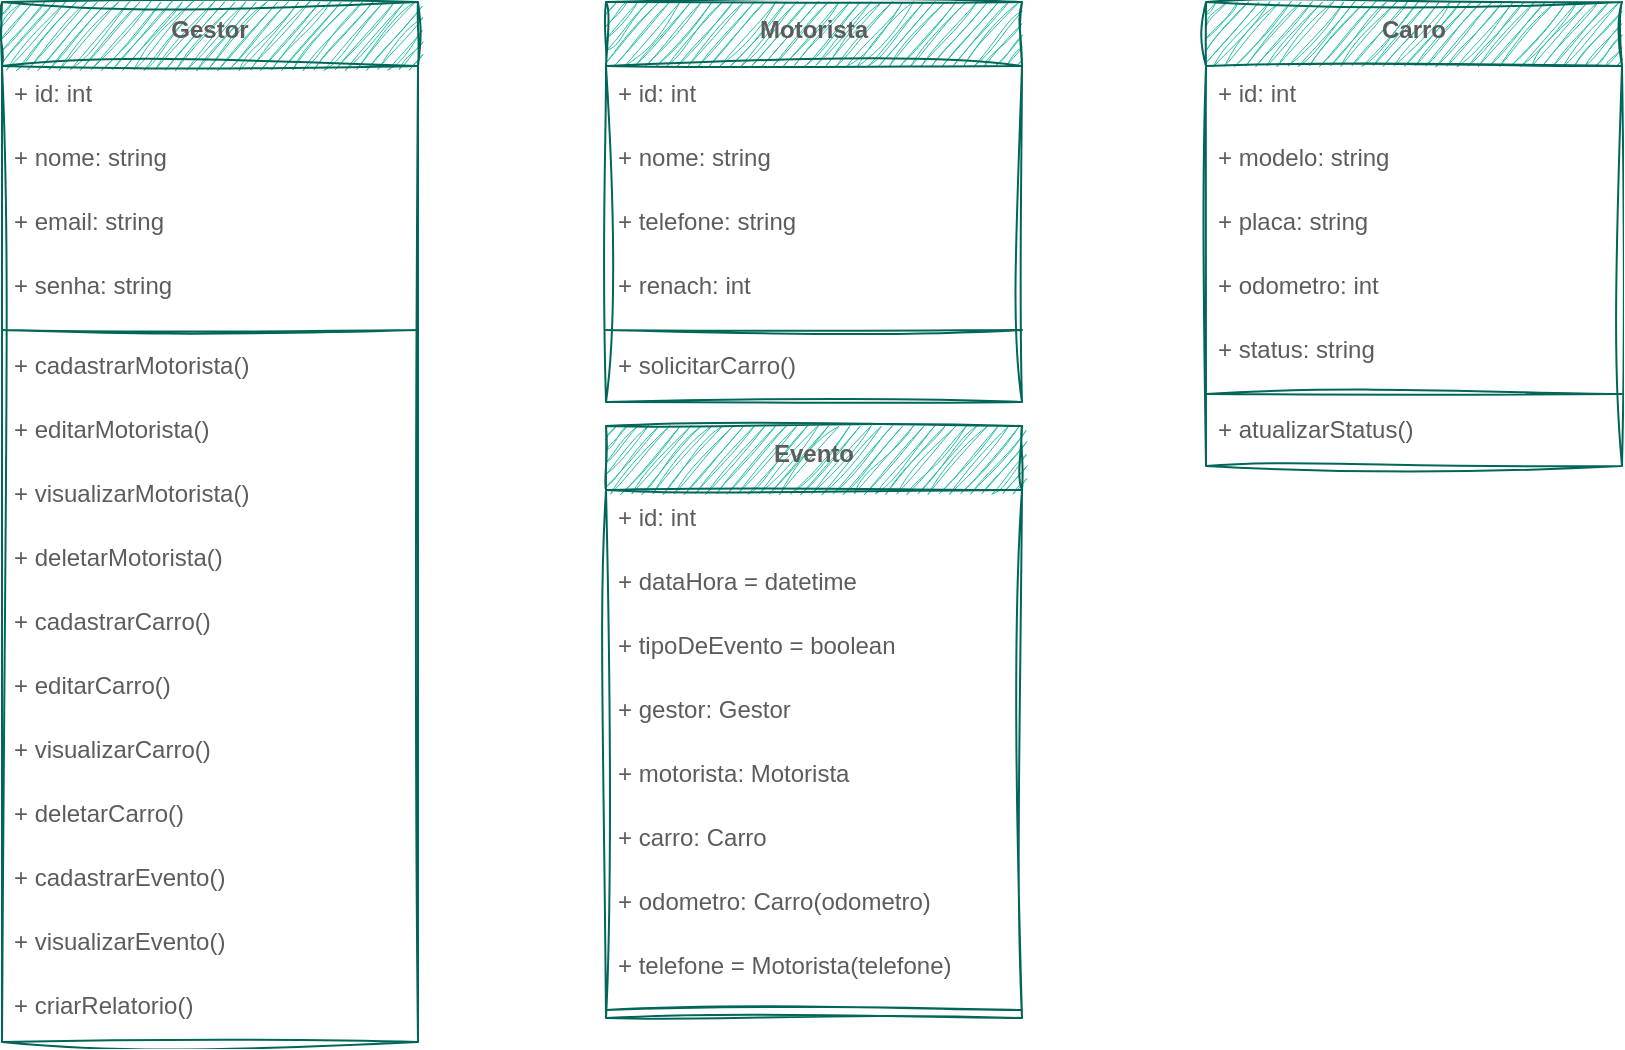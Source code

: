 <mxfile version="26.1.0">
  <diagram name="Página-1" id="3ox3w0ggHLgNSNyq2sZh">
    <mxGraphModel dx="880" dy="461" grid="0" gridSize="10" guides="1" tooltips="1" connect="1" arrows="1" fold="1" page="1" pageScale="1" pageWidth="827" pageHeight="1169" background="#ffffff" math="0" shadow="0">
      <root>
        <mxCell id="0" />
        <mxCell id="1" parent="0" />
        <mxCell id="2" value="Gestor" style="swimlane;fontStyle=1;align=center;verticalAlign=top;childLayout=stackLayout;horizontal=1;startSize=32;horizontalStack=0;resizeParent=1;resizeParentMax=0;resizeLast=0;collapsible=0;marginBottom=0;fillColor=#21C0A5;strokeColor=#006658;labelBackgroundColor=none;fontColor=#5C5C5C;sketch=1;curveFitting=1;jiggle=2;rounded=0;" parent="1" vertex="1">
          <mxGeometry x="8" y="8" width="208" height="520" as="geometry" />
        </mxCell>
        <mxCell id="3" value="+ id: int" style="text;strokeColor=none;fillColor=none;align=left;verticalAlign=top;spacingLeft=4;spacingRight=4;overflow=hidden;rotatable=0;points=[[0,0.5],[1,0.5]];portConstraint=eastwest;labelBackgroundColor=none;fontColor=#5C5C5C;sketch=1;curveFitting=1;jiggle=2;rounded=0;" parent="2" vertex="1">
          <mxGeometry y="32" width="208" height="32" as="geometry" />
        </mxCell>
        <mxCell id="4" value="+ nome: string" style="text;strokeColor=none;fillColor=none;align=left;verticalAlign=top;spacingLeft=4;spacingRight=4;overflow=hidden;rotatable=0;points=[[0,0.5],[1,0.5]];portConstraint=eastwest;labelBackgroundColor=none;fontColor=#5C5C5C;sketch=1;curveFitting=1;jiggle=2;rounded=0;" parent="2" vertex="1">
          <mxGeometry y="64" width="208" height="32" as="geometry" />
        </mxCell>
        <mxCell id="5" value="+ email: string" style="text;strokeColor=none;fillColor=none;align=left;verticalAlign=top;spacingLeft=4;spacingRight=4;overflow=hidden;rotatable=0;points=[[0,0.5],[1,0.5]];portConstraint=eastwest;labelBackgroundColor=none;fontColor=#5C5C5C;sketch=1;curveFitting=1;jiggle=2;rounded=0;" parent="2" vertex="1">
          <mxGeometry y="96" width="208" height="32" as="geometry" />
        </mxCell>
        <mxCell id="6" value="+ senha: string" style="text;strokeColor=none;fillColor=none;align=left;verticalAlign=top;spacingLeft=4;spacingRight=4;overflow=hidden;rotatable=0;points=[[0,0.5],[1,0.5]];portConstraint=eastwest;labelBackgroundColor=none;fontColor=#5C5C5C;sketch=1;curveFitting=1;jiggle=2;rounded=0;" parent="2" vertex="1">
          <mxGeometry y="128" width="208" height="32" as="geometry" />
        </mxCell>
        <mxCell id="8" style="line;strokeWidth=1;fillColor=none;align=left;verticalAlign=middle;spacingTop=-1;spacingLeft=3;spacingRight=3;rotatable=0;labelPosition=right;points=[];portConstraint=eastwest;strokeColor=#006658;labelBackgroundColor=none;fontColor=#5C5C5C;sketch=1;curveFitting=1;jiggle=2;rounded=0;" parent="2" vertex="1">
          <mxGeometry y="160" width="208" height="8" as="geometry" />
        </mxCell>
        <mxCell id="9" value="+ cadastrarMotorista()" style="text;strokeColor=none;fillColor=none;align=left;verticalAlign=top;spacingLeft=4;spacingRight=4;overflow=hidden;rotatable=0;points=[[0,0.5],[1,0.5]];portConstraint=eastwest;labelBackgroundColor=none;fontColor=#5C5C5C;sketch=1;curveFitting=1;jiggle=2;rounded=0;" parent="2" vertex="1">
          <mxGeometry y="168" width="208" height="32" as="geometry" />
        </mxCell>
        <mxCell id="10" value="+ editarMotorista()" style="text;strokeColor=none;fillColor=none;align=left;verticalAlign=top;spacingLeft=4;spacingRight=4;overflow=hidden;rotatable=0;points=[[0,0.5],[1,0.5]];portConstraint=eastwest;labelBackgroundColor=none;fontColor=#5C5C5C;sketch=1;curveFitting=1;jiggle=2;rounded=0;" parent="2" vertex="1">
          <mxGeometry y="200" width="208" height="32" as="geometry" />
        </mxCell>
        <mxCell id="iK1w5hHDq547_emKRhoM-10" value="+ visualizarMotorista()" style="text;strokeColor=none;fillColor=none;align=left;verticalAlign=top;spacingLeft=4;spacingRight=4;overflow=hidden;rotatable=0;points=[[0,0.5],[1,0.5]];portConstraint=eastwest;labelBackgroundColor=none;fontColor=#5C5C5C;sketch=1;curveFitting=1;jiggle=2;rounded=0;" parent="2" vertex="1">
          <mxGeometry y="232" width="208" height="32" as="geometry" />
        </mxCell>
        <mxCell id="iK1w5hHDq547_emKRhoM-11" value="+ deletarMotorista()" style="text;strokeColor=none;fillColor=none;align=left;verticalAlign=top;spacingLeft=4;spacingRight=4;overflow=hidden;rotatable=0;points=[[0,0.5],[1,0.5]];portConstraint=eastwest;labelBackgroundColor=none;fontColor=#5C5C5C;sketch=1;curveFitting=1;jiggle=2;rounded=0;" parent="2" vertex="1">
          <mxGeometry y="264" width="208" height="32" as="geometry" />
        </mxCell>
        <mxCell id="iK1w5hHDq547_emKRhoM-12" value="+ cadastrarCarro()" style="text;strokeColor=none;fillColor=none;align=left;verticalAlign=top;spacingLeft=4;spacingRight=4;overflow=hidden;rotatable=0;points=[[0,0.5],[1,0.5]];portConstraint=eastwest;labelBackgroundColor=none;fontColor=#5C5C5C;sketch=1;curveFitting=1;jiggle=2;rounded=0;" parent="2" vertex="1">
          <mxGeometry y="296" width="208" height="32" as="geometry" />
        </mxCell>
        <mxCell id="iK1w5hHDq547_emKRhoM-13" value="+ editarCarro()" style="text;strokeColor=none;fillColor=none;align=left;verticalAlign=top;spacingLeft=4;spacingRight=4;overflow=hidden;rotatable=0;points=[[0,0.5],[1,0.5]];portConstraint=eastwest;labelBackgroundColor=none;fontColor=#5C5C5C;sketch=1;curveFitting=1;jiggle=2;rounded=0;" parent="2" vertex="1">
          <mxGeometry y="328" width="208" height="32" as="geometry" />
        </mxCell>
        <mxCell id="iK1w5hHDq547_emKRhoM-14" value="+ visualizarCarro()" style="text;strokeColor=none;fillColor=none;align=left;verticalAlign=top;spacingLeft=4;spacingRight=4;overflow=hidden;rotatable=0;points=[[0,0.5],[1,0.5]];portConstraint=eastwest;labelBackgroundColor=none;fontColor=#5C5C5C;sketch=1;curveFitting=1;jiggle=2;rounded=0;" parent="2" vertex="1">
          <mxGeometry y="360" width="208" height="32" as="geometry" />
        </mxCell>
        <mxCell id="iK1w5hHDq547_emKRhoM-15" value="+ deletarCarro()" style="text;strokeColor=none;fillColor=none;align=left;verticalAlign=top;spacingLeft=4;spacingRight=4;overflow=hidden;rotatable=0;points=[[0,0.5],[1,0.5]];portConstraint=eastwest;labelBackgroundColor=none;fontColor=#5C5C5C;sketch=1;curveFitting=1;jiggle=2;rounded=0;" parent="2" vertex="1">
          <mxGeometry y="392" width="208" height="32" as="geometry" />
        </mxCell>
        <mxCell id="iK1w5hHDq547_emKRhoM-16" value="+ cadastrarEvento()" style="text;strokeColor=none;fillColor=none;align=left;verticalAlign=top;spacingLeft=4;spacingRight=4;overflow=hidden;rotatable=0;points=[[0,0.5],[1,0.5]];portConstraint=eastwest;labelBackgroundColor=none;fontColor=#5C5C5C;sketch=1;curveFitting=1;jiggle=2;rounded=0;" parent="2" vertex="1">
          <mxGeometry y="424" width="208" height="32" as="geometry" />
        </mxCell>
        <mxCell id="iK1w5hHDq547_emKRhoM-17" value="+ visualizarEvento()" style="text;strokeColor=none;fillColor=none;align=left;verticalAlign=top;spacingLeft=4;spacingRight=4;overflow=hidden;rotatable=0;points=[[0,0.5],[1,0.5]];portConstraint=eastwest;labelBackgroundColor=none;fontColor=#5C5C5C;sketch=1;curveFitting=1;jiggle=2;rounded=0;" parent="2" vertex="1">
          <mxGeometry y="456" width="208" height="32" as="geometry" />
        </mxCell>
        <mxCell id="LZ6PQEkHexlFpo__7pmv-11" value="+ criarRelatorio()" style="text;strokeColor=none;fillColor=none;align=left;verticalAlign=top;spacingLeft=4;spacingRight=4;overflow=hidden;rotatable=0;points=[[0,0.5],[1,0.5]];portConstraint=eastwest;labelBackgroundColor=none;fontColor=#5C5C5C;sketch=1;curveFitting=1;jiggle=2;rounded=0;" vertex="1" parent="2">
          <mxGeometry y="488" width="208" height="32" as="geometry" />
        </mxCell>
        <mxCell id="iK1w5hHDq547_emKRhoM-18" value="Motorista" style="swimlane;fontStyle=1;align=center;verticalAlign=top;childLayout=stackLayout;horizontal=1;startSize=32;horizontalStack=0;resizeParent=1;resizeParentMax=0;resizeLast=0;collapsible=0;marginBottom=0;fillColor=#21C0A5;strokeColor=#006658;labelBackgroundColor=none;fontColor=#5C5C5C;sketch=1;curveFitting=1;jiggle=2;rounded=0;" parent="1" vertex="1">
          <mxGeometry x="310" y="8" width="208" height="200" as="geometry" />
        </mxCell>
        <mxCell id="iK1w5hHDq547_emKRhoM-19" value="+ id: int" style="text;strokeColor=none;fillColor=none;align=left;verticalAlign=top;spacingLeft=4;spacingRight=4;overflow=hidden;rotatable=0;points=[[0,0.5],[1,0.5]];portConstraint=eastwest;labelBackgroundColor=none;fontColor=#5C5C5C;sketch=1;curveFitting=1;jiggle=2;rounded=0;" parent="iK1w5hHDq547_emKRhoM-18" vertex="1">
          <mxGeometry y="32" width="208" height="32" as="geometry" />
        </mxCell>
        <mxCell id="iK1w5hHDq547_emKRhoM-20" value="+ nome: string" style="text;strokeColor=none;fillColor=none;align=left;verticalAlign=top;spacingLeft=4;spacingRight=4;overflow=hidden;rotatable=0;points=[[0,0.5],[1,0.5]];portConstraint=eastwest;labelBackgroundColor=none;fontColor=#5C5C5C;sketch=1;curveFitting=1;jiggle=2;rounded=0;" parent="iK1w5hHDq547_emKRhoM-18" vertex="1">
          <mxGeometry y="64" width="208" height="32" as="geometry" />
        </mxCell>
        <mxCell id="iK1w5hHDq547_emKRhoM-21" value="+ telefone: string" style="text;strokeColor=none;fillColor=none;align=left;verticalAlign=top;spacingLeft=4;spacingRight=4;overflow=hidden;rotatable=0;points=[[0,0.5],[1,0.5]];portConstraint=eastwest;labelBackgroundColor=none;fontColor=#5C5C5C;sketch=1;curveFitting=1;jiggle=2;rounded=0;" parent="iK1w5hHDq547_emKRhoM-18" vertex="1">
          <mxGeometry y="96" width="208" height="32" as="geometry" />
        </mxCell>
        <mxCell id="LZ6PQEkHexlFpo__7pmv-10" value="+ renach: int " style="text;strokeColor=none;fillColor=none;align=left;verticalAlign=top;spacingLeft=4;spacingRight=4;overflow=hidden;rotatable=0;points=[[0,0.5],[1,0.5]];portConstraint=eastwest;labelBackgroundColor=none;fontColor=#5C5C5C;sketch=1;curveFitting=1;jiggle=2;rounded=0;" vertex="1" parent="iK1w5hHDq547_emKRhoM-18">
          <mxGeometry y="128" width="208" height="32" as="geometry" />
        </mxCell>
        <mxCell id="iK1w5hHDq547_emKRhoM-23" style="line;strokeWidth=1;fillColor=none;align=left;verticalAlign=middle;spacingTop=-1;spacingLeft=3;spacingRight=3;rotatable=0;labelPosition=right;points=[];portConstraint=eastwest;strokeColor=#006658;labelBackgroundColor=none;fontColor=#5C5C5C;sketch=1;curveFitting=1;jiggle=2;rounded=0;" parent="iK1w5hHDq547_emKRhoM-18" vertex="1">
          <mxGeometry y="160" width="208" height="8" as="geometry" />
        </mxCell>
        <mxCell id="iK1w5hHDq547_emKRhoM-24" value="+ solicitarCarro()" style="text;strokeColor=none;fillColor=none;align=left;verticalAlign=top;spacingLeft=4;spacingRight=4;overflow=hidden;rotatable=0;points=[[0,0.5],[1,0.5]];portConstraint=eastwest;labelBackgroundColor=none;fontColor=#5C5C5C;sketch=1;curveFitting=1;jiggle=2;rounded=0;" parent="iK1w5hHDq547_emKRhoM-18" vertex="1">
          <mxGeometry y="168" width="208" height="32" as="geometry" />
        </mxCell>
        <mxCell id="iK1w5hHDq547_emKRhoM-34" value="Carro" style="swimlane;fontStyle=1;align=center;verticalAlign=top;childLayout=stackLayout;horizontal=1;startSize=32;horizontalStack=0;resizeParent=1;resizeParentMax=0;resizeLast=0;collapsible=0;marginBottom=0;fillColor=#21C0A5;strokeColor=#006658;labelBackgroundColor=none;fontColor=#5C5C5C;sketch=1;curveFitting=1;jiggle=2;rounded=0;" parent="1" vertex="1">
          <mxGeometry x="610" y="8" width="208" height="232" as="geometry" />
        </mxCell>
        <mxCell id="iK1w5hHDq547_emKRhoM-35" value="+ id: int" style="text;strokeColor=none;fillColor=none;align=left;verticalAlign=top;spacingLeft=4;spacingRight=4;overflow=hidden;rotatable=0;points=[[0,0.5],[1,0.5]];portConstraint=eastwest;labelBackgroundColor=none;fontColor=#5C5C5C;sketch=1;curveFitting=1;jiggle=2;rounded=0;" parent="iK1w5hHDq547_emKRhoM-34" vertex="1">
          <mxGeometry y="32" width="208" height="32" as="geometry" />
        </mxCell>
        <mxCell id="iK1w5hHDq547_emKRhoM-36" value="+ modelo: string" style="text;strokeColor=none;fillColor=none;align=left;verticalAlign=top;spacingLeft=4;spacingRight=4;overflow=hidden;rotatable=0;points=[[0,0.5],[1,0.5]];portConstraint=eastwest;labelBackgroundColor=none;fontColor=#5C5C5C;sketch=1;curveFitting=1;jiggle=2;rounded=0;" parent="iK1w5hHDq547_emKRhoM-34" vertex="1">
          <mxGeometry y="64" width="208" height="32" as="geometry" />
        </mxCell>
        <mxCell id="iK1w5hHDq547_emKRhoM-37" value="+ placa: string" style="text;strokeColor=none;fillColor=none;align=left;verticalAlign=top;spacingLeft=4;spacingRight=4;overflow=hidden;rotatable=0;points=[[0,0.5],[1,0.5]];portConstraint=eastwest;labelBackgroundColor=none;fontColor=#5C5C5C;sketch=1;curveFitting=1;jiggle=2;rounded=0;" parent="iK1w5hHDq547_emKRhoM-34" vertex="1">
          <mxGeometry y="96" width="208" height="32" as="geometry" />
        </mxCell>
        <mxCell id="iK1w5hHDq547_emKRhoM-38" value="+ odometro: int" style="text;strokeColor=none;fillColor=none;align=left;verticalAlign=top;spacingLeft=4;spacingRight=4;overflow=hidden;rotatable=0;points=[[0,0.5],[1,0.5]];portConstraint=eastwest;labelBackgroundColor=none;fontColor=#5C5C5C;sketch=1;curveFitting=1;jiggle=2;rounded=0;" parent="iK1w5hHDq547_emKRhoM-34" vertex="1">
          <mxGeometry y="128" width="208" height="32" as="geometry" />
        </mxCell>
        <mxCell id="iK1w5hHDq547_emKRhoM-85" value="+ status: string" style="text;strokeColor=none;fillColor=none;align=left;verticalAlign=top;spacingLeft=4;spacingRight=4;overflow=hidden;rotatable=0;points=[[0,0.5],[1,0.5]];portConstraint=eastwest;labelBackgroundColor=none;fontColor=#5C5C5C;sketch=1;curveFitting=1;jiggle=2;rounded=0;" parent="iK1w5hHDq547_emKRhoM-34" vertex="1">
          <mxGeometry y="160" width="208" height="32" as="geometry" />
        </mxCell>
        <mxCell id="iK1w5hHDq547_emKRhoM-39" style="line;strokeWidth=1;fillColor=none;align=left;verticalAlign=middle;spacingTop=-1;spacingLeft=3;spacingRight=3;rotatable=0;labelPosition=right;points=[];portConstraint=eastwest;strokeColor=#006658;labelBackgroundColor=none;fontColor=#5C5C5C;sketch=1;curveFitting=1;jiggle=2;rounded=0;" parent="iK1w5hHDq547_emKRhoM-34" vertex="1">
          <mxGeometry y="192" width="208" height="8" as="geometry" />
        </mxCell>
        <mxCell id="iK1w5hHDq547_emKRhoM-40" value="+ atualizarStatus()" style="text;strokeColor=none;fillColor=none;align=left;verticalAlign=top;spacingLeft=4;spacingRight=4;overflow=hidden;rotatable=0;points=[[0,0.5],[1,0.5]];portConstraint=eastwest;labelBackgroundColor=none;fontColor=#5C5C5C;sketch=1;curveFitting=1;jiggle=2;rounded=0;" parent="iK1w5hHDq547_emKRhoM-34" vertex="1">
          <mxGeometry y="200" width="208" height="32" as="geometry" />
        </mxCell>
        <mxCell id="iK1w5hHDq547_emKRhoM-50" value="Evento" style="swimlane;fontStyle=1;align=center;verticalAlign=top;childLayout=stackLayout;horizontal=1;startSize=32;horizontalStack=0;resizeParent=1;resizeParentMax=0;resizeLast=0;collapsible=0;marginBottom=0;fillColor=#21C0A5;strokeColor=#006658;labelBackgroundColor=none;fontColor=#5C5C5C;sketch=1;curveFitting=1;jiggle=2;rounded=0;" parent="1" vertex="1">
          <mxGeometry x="310" y="220" width="208" height="296" as="geometry" />
        </mxCell>
        <mxCell id="iK1w5hHDq547_emKRhoM-86" value="+ id: int" style="text;strokeColor=none;fillColor=none;align=left;verticalAlign=top;spacingLeft=4;spacingRight=4;overflow=hidden;rotatable=0;points=[[0,0.5],[1,0.5]];portConstraint=eastwest;labelBackgroundColor=none;fontColor=#5C5C5C;sketch=1;curveFitting=1;jiggle=2;rounded=0;" parent="iK1w5hHDq547_emKRhoM-50" vertex="1">
          <mxGeometry y="32" width="208" height="32" as="geometry" />
        </mxCell>
        <mxCell id="iK1w5hHDq547_emKRhoM-84" value="+ dataHora = datetime" style="text;strokeColor=none;fillColor=none;align=left;verticalAlign=top;spacingLeft=4;spacingRight=4;overflow=hidden;rotatable=0;points=[[0,0.5],[1,0.5]];portConstraint=eastwest;labelBackgroundColor=none;fontColor=#5C5C5C;sketch=1;curveFitting=1;jiggle=2;rounded=0;" parent="iK1w5hHDq547_emKRhoM-50" vertex="1">
          <mxGeometry y="64" width="208" height="32" as="geometry" />
        </mxCell>
        <mxCell id="iK1w5hHDq547_emKRhoM-83" value="+ tipoDeEvento = boolean" style="text;strokeColor=none;fillColor=none;align=left;verticalAlign=top;spacingLeft=4;spacingRight=4;overflow=hidden;rotatable=0;points=[[0,0.5],[1,0.5]];portConstraint=eastwest;labelBackgroundColor=none;fontColor=#5C5C5C;sketch=1;curveFitting=1;jiggle=2;rounded=0;" parent="iK1w5hHDq547_emKRhoM-50" vertex="1">
          <mxGeometry y="96" width="208" height="32" as="geometry" />
        </mxCell>
        <mxCell id="iK1w5hHDq547_emKRhoM-87" value="+ gestor: Gestor " style="text;strokeColor=none;fillColor=none;align=left;verticalAlign=top;spacingLeft=4;spacingRight=4;overflow=hidden;rotatable=0;points=[[0,0.5],[1,0.5]];portConstraint=eastwest;labelBackgroundColor=none;fontColor=#5C5C5C;sketch=1;curveFitting=1;jiggle=2;rounded=0;" parent="iK1w5hHDq547_emKRhoM-50" vertex="1">
          <mxGeometry y="128" width="208" height="32" as="geometry" />
        </mxCell>
        <mxCell id="iK1w5hHDq547_emKRhoM-88" value="+ motorista: Motorista" style="text;strokeColor=none;fillColor=none;align=left;verticalAlign=top;spacingLeft=4;spacingRight=4;overflow=hidden;rotatable=0;points=[[0,0.5],[1,0.5]];portConstraint=eastwest;labelBackgroundColor=none;fontColor=#5C5C5C;sketch=1;curveFitting=1;jiggle=2;rounded=0;" parent="iK1w5hHDq547_emKRhoM-50" vertex="1">
          <mxGeometry y="160" width="208" height="32" as="geometry" />
        </mxCell>
        <mxCell id="iK1w5hHDq547_emKRhoM-89" value="+ carro: Carro" style="text;strokeColor=none;fillColor=none;align=left;verticalAlign=top;spacingLeft=4;spacingRight=4;overflow=hidden;rotatable=0;points=[[0,0.5],[1,0.5]];portConstraint=eastwest;labelBackgroundColor=none;fontColor=#5C5C5C;sketch=1;curveFitting=1;jiggle=2;rounded=0;" parent="iK1w5hHDq547_emKRhoM-50" vertex="1">
          <mxGeometry y="192" width="208" height="32" as="geometry" />
        </mxCell>
        <mxCell id="iK1w5hHDq547_emKRhoM-90" value="+ odometro: Carro(odometro)" style="text;strokeColor=none;fillColor=none;align=left;verticalAlign=top;spacingLeft=4;spacingRight=4;overflow=hidden;rotatable=0;points=[[0,0.5],[1,0.5]];portConstraint=eastwest;labelBackgroundColor=none;fontColor=#5C5C5C;sketch=1;curveFitting=1;jiggle=2;rounded=0;" parent="iK1w5hHDq547_emKRhoM-50" vertex="1">
          <mxGeometry y="224" width="208" height="32" as="geometry" />
        </mxCell>
        <mxCell id="iK1w5hHDq547_emKRhoM-91" value="+ telefone = Motorista(telefone)" style="text;strokeColor=none;fillColor=none;align=left;verticalAlign=top;spacingLeft=4;spacingRight=4;overflow=hidden;rotatable=0;points=[[0,0.5],[1,0.5]];portConstraint=eastwest;labelBackgroundColor=none;fontColor=#5C5C5C;sketch=1;curveFitting=1;jiggle=2;rounded=0;" parent="iK1w5hHDq547_emKRhoM-50" vertex="1">
          <mxGeometry y="256" width="208" height="32" as="geometry" />
        </mxCell>
        <mxCell id="iK1w5hHDq547_emKRhoM-55" style="line;strokeWidth=1;fillColor=none;align=left;verticalAlign=middle;spacingTop=-1;spacingLeft=3;spacingRight=3;rotatable=0;labelPosition=right;points=[];portConstraint=eastwest;strokeColor=#006658;labelBackgroundColor=none;fontColor=#5C5C5C;sketch=1;curveFitting=1;jiggle=2;rounded=0;" parent="iK1w5hHDq547_emKRhoM-50" vertex="1">
          <mxGeometry y="288" width="208" height="8" as="geometry" />
        </mxCell>
      </root>
    </mxGraphModel>
  </diagram>
</mxfile>
